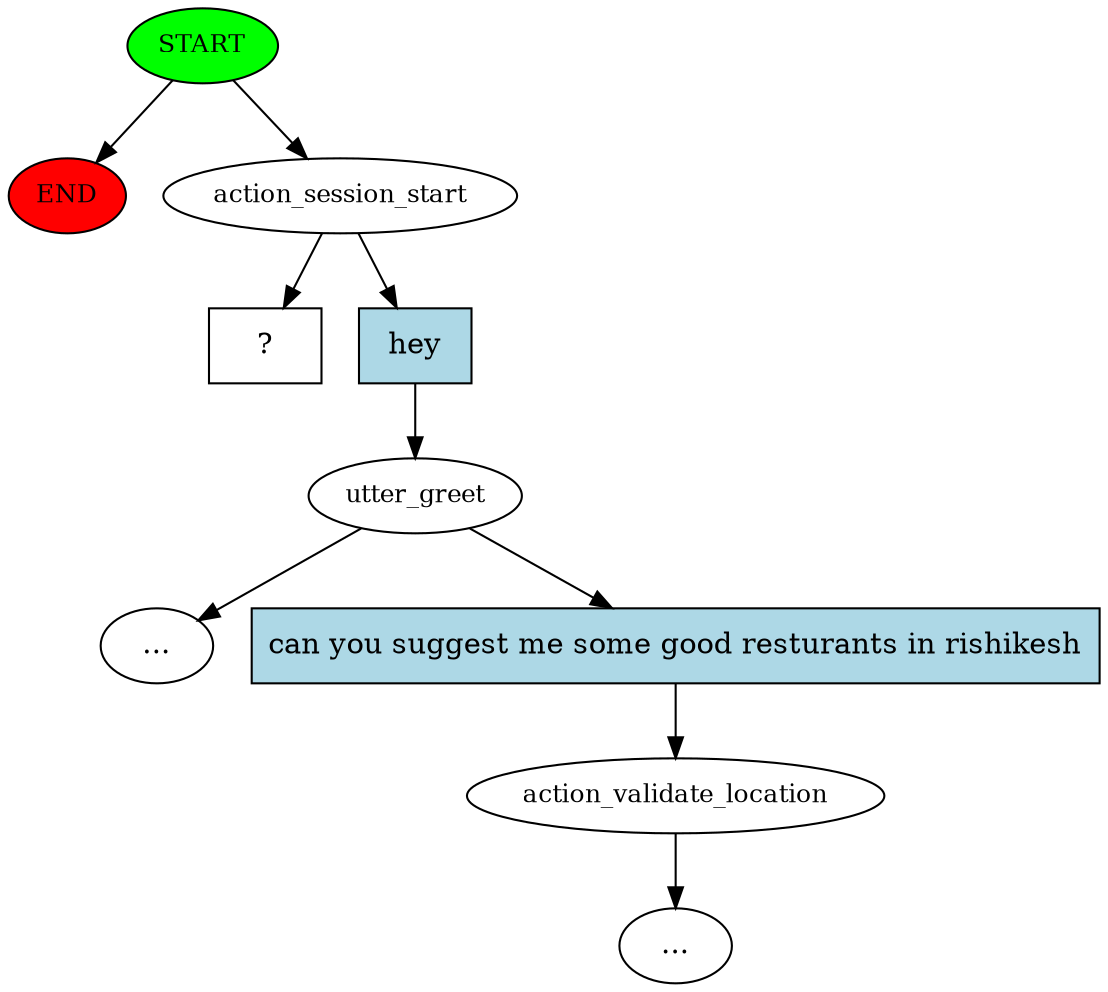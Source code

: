 digraph  {
0 [class="start active", fillcolor=green, fontsize=12, label=START, style=filled];
"-1" [class=end, fillcolor=red, fontsize=12, label=END, style=filled];
1 [class=active, fontsize=12, label=action_session_start];
2 [class="", fontsize=12, label=utter_greet];
"-3" [class=ellipsis, label="..."];
5 [class="", fontsize=12, label=action_validate_location];
"-4" [class=ellipsis, label="..."];
7 [class="intent dashed active", label="  ?  ", shape=rect];
8 [class=intent, fillcolor=lightblue, label=hey, shape=rect, style=filled];
9 [class=intent, fillcolor=lightblue, label="can you suggest me some good resturants in rishikesh", shape=rect, style=filled];
0 -> "-1"  [class="", key=NONE, label=""];
0 -> 1  [class=active, key=NONE, label=""];
1 -> 7  [class=active, key=NONE, label=""];
1 -> 8  [class="", key=0];
2 -> "-3"  [class="", key=NONE, label=""];
2 -> 9  [class="", key=0];
5 -> "-4"  [class="", key=NONE, label=""];
8 -> 2  [class="", key=0];
9 -> 5  [class="", key=0];
}
